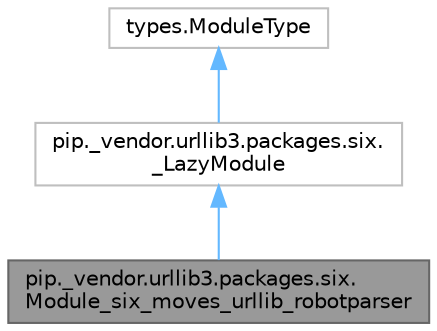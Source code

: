 digraph "pip._vendor.urllib3.packages.six.Module_six_moves_urllib_robotparser"
{
 // LATEX_PDF_SIZE
  bgcolor="transparent";
  edge [fontname=Helvetica,fontsize=10,labelfontname=Helvetica,labelfontsize=10];
  node [fontname=Helvetica,fontsize=10,shape=box,height=0.2,width=0.4];
  Node1 [id="Node000001",label="pip._vendor.urllib3.packages.six.\lModule_six_moves_urllib_robotparser",height=0.2,width=0.4,color="gray40", fillcolor="grey60", style="filled", fontcolor="black",tooltip=" "];
  Node2 -> Node1 [id="edge3_Node000001_Node000002",dir="back",color="steelblue1",style="solid",tooltip=" "];
  Node2 [id="Node000002",label="pip._vendor.urllib3.packages.six.\l_LazyModule",height=0.2,width=0.4,color="grey75", fillcolor="white", style="filled",URL="$d4/d43/classpip_1_1__vendor_1_1urllib3_1_1packages_1_1six_1_1__LazyModule.html",tooltip=" "];
  Node3 -> Node2 [id="edge4_Node000002_Node000003",dir="back",color="steelblue1",style="solid",tooltip=" "];
  Node3 [id="Node000003",label="types.ModuleType",height=0.2,width=0.4,color="grey75", fillcolor="white", style="filled",tooltip=" "];
}
